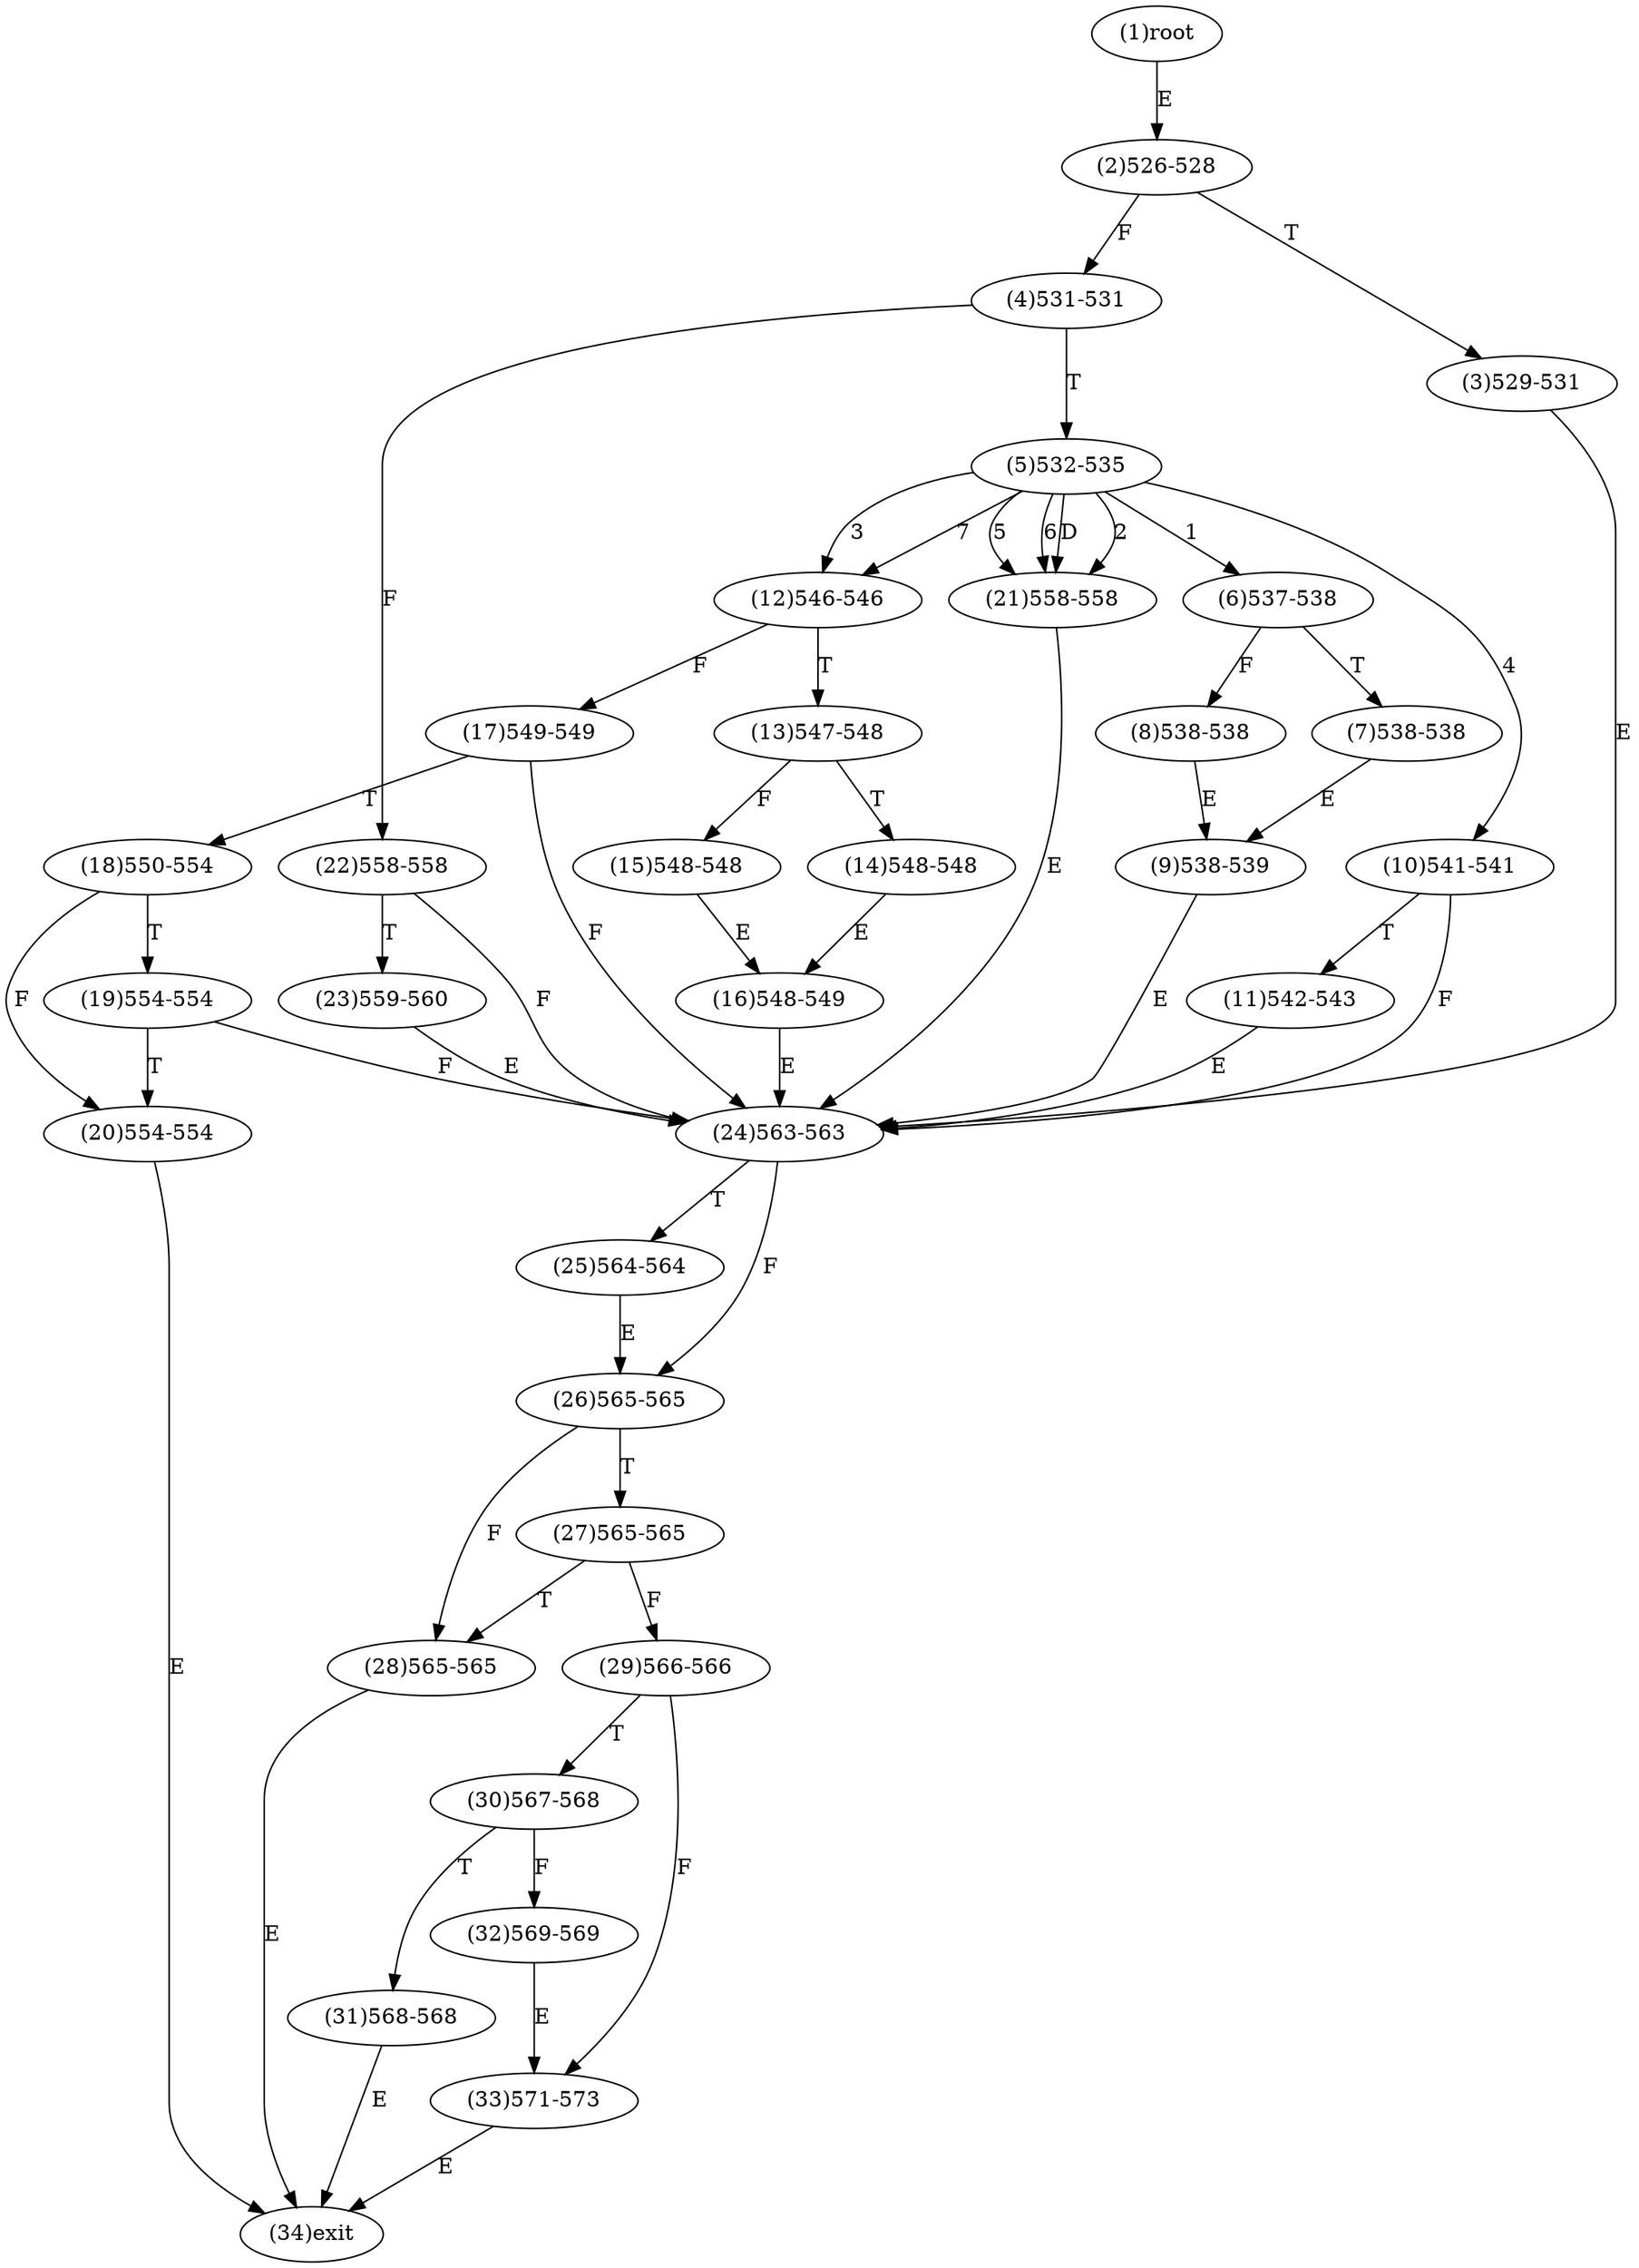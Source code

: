 digraph "" { 
1[ label="(1)root"];
2[ label="(2)526-528"];
3[ label="(3)529-531"];
4[ label="(4)531-531"];
5[ label="(5)532-535"];
6[ label="(6)537-538"];
7[ label="(7)538-538"];
8[ label="(8)538-538"];
9[ label="(9)538-539"];
10[ label="(10)541-541"];
11[ label="(11)542-543"];
12[ label="(12)546-546"];
13[ label="(13)547-548"];
14[ label="(14)548-548"];
15[ label="(15)548-548"];
17[ label="(17)549-549"];
16[ label="(16)548-549"];
19[ label="(19)554-554"];
18[ label="(18)550-554"];
21[ label="(21)558-558"];
20[ label="(20)554-554"];
23[ label="(23)559-560"];
22[ label="(22)558-558"];
25[ label="(25)564-564"];
24[ label="(24)563-563"];
27[ label="(27)565-565"];
26[ label="(26)565-565"];
29[ label="(29)566-566"];
28[ label="(28)565-565"];
31[ label="(31)568-568"];
30[ label="(30)567-568"];
34[ label="(34)exit"];
32[ label="(32)569-569"];
33[ label="(33)571-573"];
1->2[ label="E"];
2->4[ label="F"];
2->3[ label="T"];
3->24[ label="E"];
4->22[ label="F"];
4->5[ label="T"];
5->6[ label="1"];
5->21[ label="2"];
5->12[ label="3"];
5->10[ label="4"];
5->21[ label="5"];
5->21[ label="6"];
5->12[ label="7"];
5->21[ label="D"];
6->8[ label="F"];
6->7[ label="T"];
7->9[ label="E"];
8->9[ label="E"];
9->24[ label="E"];
10->24[ label="F"];
10->11[ label="T"];
11->24[ label="E"];
12->17[ label="F"];
12->13[ label="T"];
13->15[ label="F"];
13->14[ label="T"];
14->16[ label="E"];
15->16[ label="E"];
16->24[ label="E"];
17->24[ label="F"];
17->18[ label="T"];
18->20[ label="F"];
18->19[ label="T"];
19->24[ label="F"];
19->20[ label="T"];
20->34[ label="E"];
21->24[ label="E"];
22->24[ label="F"];
22->23[ label="T"];
23->24[ label="E"];
24->26[ label="F"];
24->25[ label="T"];
25->26[ label="E"];
26->28[ label="F"];
26->27[ label="T"];
27->29[ label="F"];
27->28[ label="T"];
28->34[ label="E"];
29->33[ label="F"];
29->30[ label="T"];
30->32[ label="F"];
30->31[ label="T"];
31->34[ label="E"];
32->33[ label="E"];
33->34[ label="E"];
}